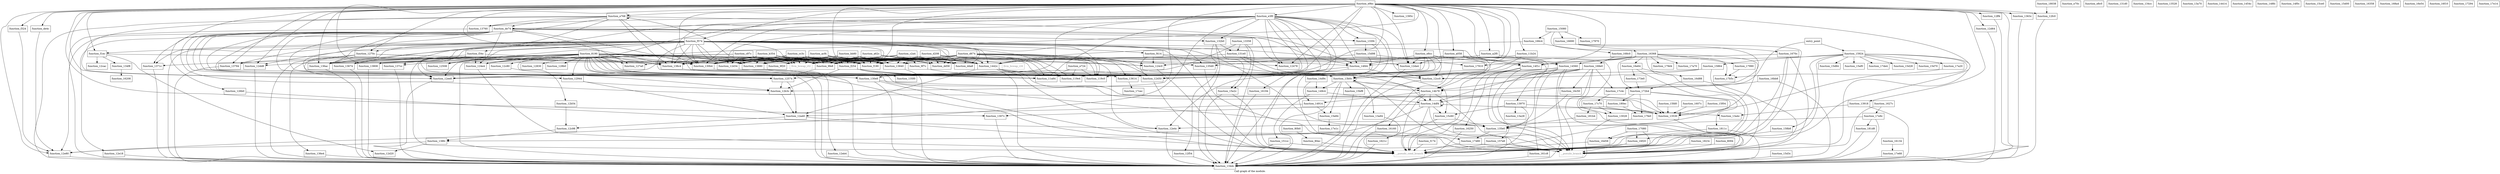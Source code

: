 digraph "Call graph of the module." {
  label="Call graph of the module.";
  node [shape=record];

  Node_function_9f20 [label="{function_9f20}"];
  Node_function_a2f0 [label="{function_a2f0}"];
  Node_function_9fe8 [label="{function_9fe8}"];
  Node_function_8190 [label="{function_8190}"];
  Node_function_a058 [label="{function_a058}"];
  Node_function_9f7c [label="{function_9f7c}"];
  Node_function_a62c [label="{function_a62c}"];
  Node_function_acf4 [label="{function_acf4}"];
  Node_function_b354 [label="{function_b354}"];
  Node_function_bb80 [label="{function_bb80}"];
  Node_function_dda8 [label="{function_dda8}"];
  Node_function_de4c [label="{function_de4c}"];
  Node_function_de74 [label="{function_de74}"];
  Node_function_e3f0 [label="{function_e3f0}"];
  Node_function_e70c [label="{function_e70c}"];
  Node_function_e724 [label="{function_e724}"];
  Node_function_e768 [label="{function_e768}"];
  Node_function_e8c0 [label="{function_e8c0}"];
  Node_function_e8cc [label="{function_e8cc}"];
  Node_function_e9bc [label="{function_e9bc}"];
  Node_function_f174 [label="{function_f174}"];
  Node_function_f1ec [label="{function_f1ec}"];
  Node_function_f254 [label="{function_f254}"];
  Node_function_f324 [label="{function_f324}"];
  Node_function_f34c [label="{function_f34c}"];
  Node_function_f414 [label="{function_f414}"];
  Node_function_12a40 [label="{function_12a40}"];
  Node_function_12b3c [label="{function_12b3c}"];
  Node_function_12b54 [label="{function_12b54}"];
  Node_function_12c80 [label="{function_12c80}"];
  Node_function_12c98 [label="{function_12c98}"];
  Node_function_12cac [label="{function_12cac}"];
  Node_function_12cc0 [label="{function_12cc0}"];
  Node_function_12d20 [label="{function_12d20}"];
  Node_function_12d34 [label="{function_12d34}"];
  Node_function_151cc [label="{function_151cc}"];
  Node_function_12d64 [label="{function_12d64}"];
  Node_function_12da4 [label="{function_12da4}"];
  Node_function_12dd8 [label="{function_12dd8}"];
  Node_function_12e18 [label="{function_12e18}"];
  Node_function_12e4c [label="{function_12e4c}"];
  Node_function_12e80 [label="{function_12e80}"];
  Node_function_12eb4 [label="{function_12eb4}"];
  Node_function_12ee8 [label="{function_12ee8}"];
  Node_function_12f54 [label="{function_12f54}"];
  Node_function_12fc0 [label="{function_12fc0}"];
  Node_function_12ff4 [label="{function_12ff4}"];
  Node_function_13028 [label="{function_13028}"];
  Node_function_1307c [label="{function_1307c}"];
  Node_function_130b4 [label="{function_130b4}"];
  Node_function_130e8 [label="{function_130e8}"];
  Node_function_131d0 [label="{function_131d0}"];
  Node_function_131e0 [label="{function_131e0}"];
  Node_function_132b0 [label="{function_132b0}"];
  Node_function_13358 [label="{function_13358}"];
  Node_function_133f4 [label="{function_133f4}"];
  Node_function_134cc [label="{function_134cc}"];
  Node_function_134dc [label="{function_134dc}"];
  Node_function_134f8 [label="{function_134f8}"];
  Node_function_13528 [label="{function_13528}"];
  Node_function_13530 [label="{function_13530}"];
  Node_function_135d0 [label="{function_135d0}"];
  Node_function_135e0 [label="{function_135e0}"];
  Node_function_135f0 [label="{function_135f0}"];
  Node_function_13614 [label="{function_13614}"];
  Node_function_1363c [label="{function_1363c}"];
  Node_function_13674 [label="{function_13674}"];
  Node_function_136ac [label="{function_136ac}"];
  Node_function_136e4 [label="{function_136e4}"];
  Node_function_1371c [label="{function_1371c}"];
  Node_function_13760 [label="{function_13760}"];
  Node_function_13794 [label="{function_13794}"];
  Node_function_137cc [label="{function_137cc}"];
  Node_function_13808 [label="{function_13808}"];
  Node_function_13840 [label="{function_13840}"];
  Node_function_13880 [label="{function_13880}"];
  Node_function_138c4 [label="{function_138c4}"];
  Node_function_138fc [label="{function_138fc}"];
  Node_function_13918 [label="{function_13918}"];
  Node_function_1395c [label="{function_1395c}"];
  Node_function_13970 [label="{function_13970}"];
  Node_function_13a28 [label="{function_13a28}"];
  Node_function_13a4c [label="{function_13a4c}"];
  Node_function_13a70 [label="{function_13a70}"];
  Node_function_13a94 [label="{function_13a94}"];
  Node_function_13b0c [label="{function_13b0c}"];
  Node_function_14414 [label="{function_14414}"];
  Node_function_1442c [label="{function_1442c}"];
  Node_function_1454c [label="{function_1454c}"];
  Node_function_14560 [label="{function_14560}"];
  Node_function_148fc [label="{function_148fc}"];
  Node_function_14914 [label="{function_14914}"];
  Node_function_149c4 [label="{function_149c4}"];
  Node_function_14b78 [label="{function_14b78}"];
  Node_function_14d9c [label="{function_14d9c}"];
  Node_function_14df4 [label="{function_14df4}"];
  Node_function_14f0c [label="{function_14f0c}"];
  Node_function_14f1c [label="{function_14f1c}"];
  Node_function_14fd4 [label="{function_14fd4}"];
  Node_function_15080 [label="{function_15080}"];
  Node_function_157e8 [label="{function_157e8}"];
  Node_function_15864 [label="{function_15864}"];
  Node_function_158b8 [label="{function_158b8}"];
  Node_function_15924 [label="{function_15924}"];
  Node_function_15bf8 [label="{function_15bf8}"];
  Node_function_15c60 [label="{function_15c60}"];
  Node_function_15ce0 [label="{function_15ce0}"];
  Node_function_15d00 [label="{function_15d00}"];
  Node_function_15d28 [label="{function_15d28}"];
  Node_function_15d3c [label="{function_15d3c}"];
  Node_function_15d70 [label="{function_15d70}"];
  Node_function_15d84 [label="{function_15d84}"];
  Node_function_15d98 [label="{function_15d98}"];
  Node_function_15e2c [label="{function_15e2c}"];
  Node_function_15e84 [label="{function_15e84}"];
  Node_function_15ef0 [label="{function_15ef0}"];
  Node_function_15f04 [label="{function_15f04}"];
  Node_function_15fd0 [label="{function_15fd0}"];
  Node_function_1607c [label="{function_1607c}"];
  Node_function_16134 [label="{function_16134}"];
  Node_function_16160 [label="{function_16160}"];
  Node_function_16194 [label="{function_16194}"];
  Node_function_161c8 [label="{function_161c8}"];
  Node_function_16208 [label="{function_16208}"];
  Node_function_1621c [label="{function_1621c}"];
  Node_function_16250 [label="{function_16250}"];
  Node_function_1627c [label="{function_1627c}"];
  Node_function_16358 [label="{function_16358}"];
  Node_function_16368 [label="{function_16368}"];
  Node_function_16690 [label="{function_16690}"];
  Node_function_166c4 [label="{function_166c4}"];
  Node_function_1670c [label="{function_1670c}"];
  Node_function_168a4 [label="{function_168a4}"];
  Node_function_168c0 [label="{function_168c0}"];
  Node_function_168e0 [label="{function_168e0}"];
  Node_function_16bb8 [label="{function_16bb8}"];
  Node_function_16c50 [label="{function_16c50}"];
  Node_function_16d58 [label="{function_16d58}"];
  Node_function_16d88 [label="{function_16d88}"];
  Node_function_16e54 [label="{function_16e54}"];
  Node_function_16e64 [label="{function_16e64}"];
  Node_function_16f10 [label="{function_16f10}"];
  Node_function_16f20 [label="{function_16f20}"];
  Node_function_17080 [label="{function_17080}"];
  Node_function_17294 [label="{function_17294}"];
  Node_function_172b4 [label="{function_172b4}"];
  Node_function_173e0 [label="{function_173e0}"];
  Node_function_17480 [label="{function_17480}"];
  Node_function_17910 [label="{function_17910}"];
  Node_function_17970 [label="{function_17970}"];
  Node_function_17990 [label="{function_17990}"];
  Node_function_179d4 [label="{function_179d4}"];
  Node_function_17a20 [label="{function_17a20}"];
  Node_function_17a70 [label="{function_17a70}"];
  Node_function_17b5c [label="{function_17b5c}"];
  Node_function_17c4c [label="{function_17c4c}"];
  Node_function_17c70 [label="{function_17c70}"];
  Node_function_17cec [label="{function_17cec}"];
  Node_function_17de4 [label="{function_17de4}"];
  Node_function_17e14 [label="{function_17e14}"];
  Node_function_17e1c [label="{function_17e1c}"];
  Node_function_17e68 [label="{function_17e68}"];
  Node_function_17e9c [label="{function_17e9c}"];
  Node_function_17fe0 [label="{function_17fe0}"];
  Node_function_18038 [label="{function_18038}"];
  Node_function_180ec [label="{function_180ec}"];
  Node_function_1811c [label="{function_1811c}"];
  Node_function_181b4 [label="{function_181b4}"];
  Node_function_181d8 [label="{function_181d8}"];
  Node_function_1823c [label="{function_1823c}"];
  Node_llvm_bswap_i32 [color="gray50", fontcolor="gray50", label="{llvm_bswap_i32}"];
  Node_llvm_bswap_i16 [color="gray50", fontcolor="gray50", label="{llvm_bswap_i16}"];
  Node_function_c2a4 [label="{function_c2a4}"];
  Node_function_f190 [label="{function_f190}"];
  Node_function_c97c [label="{function_c97c}"];
  Node_function_cc3c [label="{function_cc3c}"];
  Node_function_d208 [label="{function_d208}"];
  Node_function_d674 [label="{function_d674}"];
  Node_function_dd58 [label="{function_dd58}"];
  Node_function_f574 [label="{function_f574}"];
  Node_function_119c0 [label="{function_119c0}"];
  Node_function_119e4 [label="{function_119e4}"];
  Node_function_11a84 [label="{function_11a84}"];
  Node_function_11b24 [label="{function_11b24}"];
  Node_function_12450 [label="{function_12450}"];
  Node_function_12478 [label="{function_12478}"];
  Node_function_124c0 [label="{function_124c0}"];
  Node_function_124e4 [label="{function_124e4}"];
  Node_function_12508 [label="{function_12508}"];
  Node_function_12574 [label="{function_12574}"];
  Node_function_126b0 [label="{function_126b0}"];
  Node_function_1270c [label="{function_1270c}"];
  Node_function_127a0 [label="{function_127a0}"];
  Node_function_12830 [label="{function_12830}"];
  Node_function_128b0 [label="{function_128b0}"];
  Node_function_12944 [label="{function_12944}"];
  Node___pseudo_branch [color="gray50", fontcolor="gray50", label="{__pseudo_branch}"];
  Node___pseudo_cond_branch [color="gray50", fontcolor="gray50", label="{__pseudo_cond_branch}"];
  Node_function_8094 [label="{function_8094}"];
  Node_function_80b0 [label="{function_80b0}"];
  Node_function_80ec [label="{function_80ec}"];
  Node_entry_point [label="{entry_point}"];
  Node_function_a2f0 -> Node_function_1442c;
  Node_function_a2f0 -> Node_function_14560;
  Node_function_9fe8 -> Node_function_12574;
  Node_function_8190 -> Node_function_9f20;
  Node_function_8190 -> Node_function_9fe8;
  Node_function_8190 -> Node_function_12c80;
  Node_function_8190 -> Node_function_12d34;
  Node_function_8190 -> Node_function_12dd8;
  Node_function_8190 -> Node_function_12ee8;
  Node_function_8190 -> Node_function_130b4;
  Node_function_8190 -> Node_function_134dc;
  Node_function_8190 -> Node_function_13530;
  Node_function_8190 -> Node_function_135d0;
  Node_function_8190 -> Node_function_135e0;
  Node_function_8190 -> Node_function_136ac;
  Node_function_8190 -> Node_function_1371c;
  Node_function_8190 -> Node_function_13794;
  Node_function_8190 -> Node_function_13808;
  Node_function_8190 -> Node_function_13880;
  Node_function_8190 -> Node_function_138c4;
  Node_function_8190 -> Node_function_1442c;
  Node_function_8190 -> Node_function_14fd4;
  Node_function_8190 -> Node_llvm_bswap_i32;
  Node_function_8190 -> Node_function_f190;
  Node_function_8190 -> Node_function_119c0;
  Node_function_8190 -> Node_function_119e4;
  Node_function_8190 -> Node_function_11a84;
  Node_function_8190 -> Node_function_12450;
  Node_function_8190 -> Node_function_12478;
  Node_function_8190 -> Node_function_124e4;
  Node_function_8190 -> Node_function_12508;
  Node_function_8190 -> Node_function_12574;
  Node_function_8190 -> Node_function_127a0;
  Node_function_8190 -> Node_function_12830;
  Node_function_8190 -> Node_function_128b0;
  Node_function_8190 -> Node_function_12944;
  Node_function_8190 -> Node___pseudo_cond_branch;
  Node_function_a058 -> Node_function_12da4;
  Node_function_a058 -> Node_function_134dc;
  Node_function_a058 -> Node_function_1442c;
  Node_function_a058 -> Node_function_14b78;
  Node_function_a058 -> Node_function_14f1c;
  Node_function_a058 -> Node_llvm_bswap_i32;
  Node_function_a058 -> Node_function_124c0;
  Node_function_a058 -> Node___pseudo_branch;
  Node_function_a058 -> Node___pseudo_cond_branch;
  Node_function_9f7c -> Node_function_13614;
  Node_function_a62c -> Node_function_9fe8;
  Node_function_a62c -> Node_function_dda8;
  Node_function_a62c -> Node_function_f254;
  Node_function_a62c -> Node_function_12d34;
  Node_function_a62c -> Node_function_130b4;
  Node_function_a62c -> Node_function_13840;
  Node_function_a62c -> Node_function_13880;
  Node_function_a62c -> Node_function_138c4;
  Node_function_a62c -> Node_function_1442c;
  Node_function_a62c -> Node_llvm_bswap_i32;
  Node_function_a62c -> Node_function_f190;
  Node_function_a62c -> Node_function_dd58;
  Node_function_a62c -> Node_function_124c0;
  Node_function_acf4 -> Node_function_9fe8;
  Node_function_acf4 -> Node_function_dda8;
  Node_function_acf4 -> Node_function_f254;
  Node_function_acf4 -> Node_function_12d34;
  Node_function_acf4 -> Node_function_130b4;
  Node_function_acf4 -> Node_function_13840;
  Node_function_acf4 -> Node_function_13880;
  Node_function_acf4 -> Node_function_138c4;
  Node_function_acf4 -> Node_function_1442c;
  Node_function_acf4 -> Node_llvm_bswap_i32;
  Node_function_acf4 -> Node_function_f190;
  Node_function_acf4 -> Node_function_dd58;
  Node_function_b354 -> Node_function_9fe8;
  Node_function_b354 -> Node_function_dda8;
  Node_function_b354 -> Node_function_f254;
  Node_function_b354 -> Node_function_12d34;
  Node_function_b354 -> Node_function_12ee8;
  Node_function_b354 -> Node_function_130b4;
  Node_function_b354 -> Node_function_136ac;
  Node_function_b354 -> Node_function_137cc;
  Node_function_b354 -> Node_function_13840;
  Node_function_b354 -> Node_function_13880;
  Node_function_b354 -> Node_function_138c4;
  Node_function_b354 -> Node_function_13b0c;
  Node_function_b354 -> Node_function_1442c;
  Node_function_b354 -> Node_llvm_bswap_i32;
  Node_function_b354 -> Node_function_f190;
  Node_function_b354 -> Node_function_dd58;
  Node_function_bb80 -> Node_function_9fe8;
  Node_function_bb80 -> Node_function_9f7c;
  Node_function_bb80 -> Node_function_dda8;
  Node_function_bb80 -> Node_function_f254;
  Node_function_bb80 -> Node_function_12d34;
  Node_function_bb80 -> Node_function_130b4;
  Node_function_bb80 -> Node_function_13840;
  Node_function_bb80 -> Node_function_13880;
  Node_function_bb80 -> Node_function_138c4;
  Node_function_bb80 -> Node_function_1442c;
  Node_function_bb80 -> Node_llvm_bswap_i32;
  Node_function_bb80 -> Node_function_f190;
  Node_function_bb80 -> Node_function_dd58;
  Node_function_de4c -> Node_function_12e80;
  Node_function_de74 -> Node_function_12cc0;
  Node_function_de74 -> Node_function_12e18;
  Node_function_de74 -> Node_function_12e80;
  Node_function_de74 -> Node_function_130b4;
  Node_function_de74 -> Node_function_130e8;
  Node_function_de74 -> Node_function_132b0;
  Node_function_de74 -> Node_function_133f4;
  Node_function_de74 -> Node_function_13530;
  Node_function_de74 -> Node_function_14fd4;
  Node_function_de74 -> Node_function_119c0;
  Node_function_de74 -> Node_function_119e4;
  Node_function_de74 -> Node_function_11a84;
  Node_function_de74 -> Node_function_12450;
  Node_function_de74 -> Node_function_12478;
  Node_function_de74 -> Node_function_124e4;
  Node_function_de74 -> Node_function_12574;
  Node_function_de74 -> Node_function_126b0;
  Node_function_de74 -> Node_function_127a0;
  Node_function_de74 -> Node_function_12944;
  Node_function_e3f0 -> Node_function_de74;
  Node_function_e3f0 -> Node_function_12cc0;
  Node_function_e3f0 -> Node_function_12d34;
  Node_function_e3f0 -> Node_function_12da4;
  Node_function_e3f0 -> Node_function_12e4c;
  Node_function_e3f0 -> Node_function_12e80;
  Node_function_e3f0 -> Node_function_130b4;
  Node_function_e3f0 -> Node_function_130e8;
  Node_function_e3f0 -> Node_function_132b0;
  Node_function_e3f0 -> Node_function_133f4;
  Node_function_e3f0 -> Node_function_13674;
  Node_function_e3f0 -> Node_function_13760;
  Node_function_e3f0 -> Node_function_138c4;
  Node_function_e3f0 -> Node_function_13b0c;
  Node_function_e3f0 -> Node_function_14fd4;
  Node_function_e3f0 -> Node_function_119c0;
  Node_function_e3f0 -> Node_function_119e4;
  Node_function_e3f0 -> Node_function_11a84;
  Node_function_e3f0 -> Node_function_12450;
  Node_function_e3f0 -> Node_function_12478;
  Node_function_e3f0 -> Node_function_124e4;
  Node_function_e3f0 -> Node_function_12574;
  Node_function_e724 -> Node_function_119c0;
  Node_function_e724 -> Node_function_119e4;
  Node_function_e724 -> Node_function_11a84;
  Node_function_e768 -> Node_function_de74;
  Node_function_e768 -> Node_function_e768;
  Node_function_e768 -> Node_function_12ee8;
  Node_function_e768 -> Node_function_130b4;
  Node_function_e768 -> Node_function_134dc;
  Node_function_e768 -> Node_function_13674;
  Node_function_e768 -> Node_function_136ac;
  Node_function_e768 -> Node_function_13760;
  Node_function_e768 -> Node_function_13880;
  Node_function_e768 -> Node_function_138c4;
  Node_function_e768 -> Node_function_14fd4;
  Node_function_e8cc -> Node_function_12cc0;
  Node_function_e8cc -> Node_function_12da4;
  Node_function_e8cc -> Node_function_13028;
  Node_function_e8cc -> Node_function_14f1c;
  Node_function_e8cc -> Node_function_14fd4;
  Node_function_e8cc -> Node_function_119c0;
  Node_function_e8cc -> Node_function_119e4;
  Node_function_e8cc -> Node_function_11a84;
  Node_function_e9bc -> Node_function_a2f0;
  Node_function_e9bc -> Node_function_a058;
  Node_function_e9bc -> Node_function_de4c;
  Node_function_e9bc -> Node_function_e3f0;
  Node_function_e9bc -> Node_function_e768;
  Node_function_e9bc -> Node_function_e8cc;
  Node_function_e9bc -> Node_function_f1ec;
  Node_function_e9bc -> Node_function_f254;
  Node_function_e9bc -> Node_function_f324;
  Node_function_e9bc -> Node_function_12b3c;
  Node_function_e9bc -> Node_function_12d64;
  Node_function_e9bc -> Node_function_12da4;
  Node_function_e9bc -> Node_function_12dd8;
  Node_function_e9bc -> Node_function_12e80;
  Node_function_e9bc -> Node_function_12ee8;
  Node_function_e9bc -> Node_function_12fc0;
  Node_function_e9bc -> Node_function_12ff4;
  Node_function_e9bc -> Node_function_1307c;
  Node_function_e9bc -> Node_function_130b4;
  Node_function_e9bc -> Node_function_134dc;
  Node_function_e9bc -> Node_function_1363c;
  Node_function_e9bc -> Node_function_136ac;
  Node_function_e9bc -> Node_function_1371c;
  Node_function_e9bc -> Node_function_13794;
  Node_function_e9bc -> Node_function_13808;
  Node_function_e9bc -> Node_function_138c4;
  Node_function_e9bc -> Node_function_13918;
  Node_function_e9bc -> Node_function_1395c;
  Node_function_e9bc -> Node_function_13970;
  Node_function_e9bc -> Node_function_14f1c;
  Node_function_e9bc -> Node_function_14fd4;
  Node_function_e9bc -> Node_function_f190;
  Node_function_e9bc -> Node_function_f574;
  Node_function_e9bc -> Node_function_119c0;
  Node_function_e9bc -> Node_function_119e4;
  Node_function_e9bc -> Node_function_11a84;
  Node_function_e9bc -> Node_function_11b24;
  Node_function_e9bc -> Node_function_12450;
  Node_function_e9bc -> Node_function_12478;
  Node_function_e9bc -> Node_function_124e4;
  Node_function_e9bc -> Node_function_1270c;
  Node_function_e9bc -> Node___pseudo_cond_branch;
  Node_function_f174 -> Node___pseudo_cond_branch;
  Node_function_f1ec -> Node_function_12cac;
  Node_function_f1ec -> Node_function_12d20;
  Node_function_f1ec -> Node_function_12d34;
  Node_function_f1ec -> Node_function_134f8;
  Node_function_f254 -> Node_function_12b3c;
  Node_function_f254 -> Node_function_135f0;
  Node_function_f254 -> Node_function_119c0;
  Node_function_f254 -> Node_function_119e4;
  Node_function_f254 -> Node_function_11a84;
  Node_function_f254 -> Node_function_12450;
  Node_function_f324 -> Node_function_12e80;
  Node_function_f34c -> Node_function_12ee8;
  Node_function_f34c -> Node_function_136ac;
  Node_function_f34c -> Node_function_138c4;
  Node_function_f34c -> Node_function_124e4;
  Node_function_f34c -> Node___pseudo_cond_branch;
  Node_function_f414 -> Node_function_13b0c;
  Node_function_f414 -> Node_function_14560;
  Node_function_f414 -> Node_function_12450;
  Node_function_f414 -> Node_function_124c0;
  Node_function_12a40 -> Node_function_12c98;
  Node_function_12a40 -> Node___pseudo_cond_branch;
  Node_function_12b3c -> Node_function_12a40;
  Node_function_12b54 -> Node_function_12c98;
  Node_function_12c80 -> Node_function_12b54;
  Node_function_12c98 -> Node_function_138fc;
  Node_function_12cc0 -> Node_function_134dc;
  Node_function_12d34 -> Node_function_12eb4;
  Node_function_151cc -> Node_function_134dc;
  Node_function_151cc -> Node___pseudo_branch;
  Node_function_12d64 -> Node_function_134dc;
  Node_function_12da4 -> Node_function_134dc;
  Node_function_12dd8 -> Node_function_134dc;
  Node_function_12e18 -> Node_function_134dc;
  Node_function_12e4c -> Node_function_134dc;
  Node_function_12e80 -> Node_function_134dc;
  Node_function_12eb4 -> Node_function_134dc;
  Node_function_12ee8 -> Node_function_134dc;
  Node_function_12f54 -> Node_function_134dc;
  Node_function_12fc0 -> Node_function_134dc;
  Node_function_12ff4 -> Node_function_134dc;
  Node_function_13028 -> Node_function_134dc;
  Node_function_1307c -> Node_function_134dc;
  Node_function_130b4 -> Node_function_134dc;
  Node_function_130e8 -> Node_function_134dc;
  Node_function_130e8 -> Node_function_14b78;
  Node_function_130e8 -> Node___pseudo_branch;
  Node_function_131e0 -> Node_function_13b0c;
  Node_function_131e0 -> Node_function_1442c;
  Node_function_131e0 -> Node_function_14b78;
  Node_function_132b0 -> Node_function_12f54;
  Node_function_132b0 -> Node_function_131e0;
  Node_function_132b0 -> Node_function_134dc;
  Node_function_132b0 -> Node_function_15e2c;
  Node_function_13358 -> Node_function_12ee8;
  Node_function_13358 -> Node_function_131e0;
  Node_function_13358 -> Node_function_134dc;
  Node_function_13358 -> Node_function_15e2c;
  Node_function_133f4 -> Node_function_15d98;
  Node_function_133f4 -> Node___pseudo_branch;
  Node_function_134f8 -> Node_function_16208;
  Node_function_13530 -> Node___pseudo_branch;
  Node_function_135d0 -> Node_function_17480;
  Node_function_135e0 -> Node_function_17480;
  Node_function_13614 -> Node_function_17cec;
  Node_function_1363c -> Node_function_134dc;
  Node_function_13674 -> Node_function_134dc;
  Node_function_136ac -> Node_function_134dc;
  Node_function_136e4 -> Node_function_134dc;
  Node_function_1371c -> Node_function_134dc;
  Node_function_13760 -> Node_function_134dc;
  Node_function_13794 -> Node_function_134dc;
  Node_function_137cc -> Node_function_134dc;
  Node_function_13808 -> Node_function_134dc;
  Node_function_13840 -> Node_function_134dc;
  Node_function_13880 -> Node_function_134dc;
  Node_function_138c4 -> Node_function_134dc;
  Node_function_138fc -> Node_function_12d20;
  Node_function_138fc -> Node_function_12e80;
  Node_function_13918 -> Node_function_134dc;
  Node_function_13918 -> Node_function_13a4c;
  Node_function_13970 -> Node_function_134dc;
  Node_function_13970 -> Node_function_13a28;
  Node_function_13970 -> Node_function_13a4c;
  Node_function_13970 -> Node_function_15c60;
  Node_function_13a94 -> Node___pseudo_cond_branch;
  Node_function_13b0c -> Node_function_134dc;
  Node_function_13b0c -> Node_function_13a94;
  Node_function_13b0c -> Node_function_13b0c;
  Node_function_13b0c -> Node_function_149c4;
  Node_function_13b0c -> Node_function_14b78;
  Node_function_13b0c -> Node_function_14df4;
  Node_function_13b0c -> Node_function_15bf8;
  Node_function_13b0c -> Node_function_15e84;
  Node_function_13b0c -> Node___pseudo_branch;
  Node_function_1442c -> Node_function_12a40;
  Node_function_1442c -> Node_function_134dc;
  Node_function_1442c -> Node_function_13530;
  Node_function_1442c -> Node_function_13b0c;
  Node_function_1442c -> Node___pseudo_branch;
  Node_function_14560 -> Node_function_134dc;
  Node_function_14560 -> Node_function_135e0;
  Node_function_14560 -> Node_function_13b0c;
  Node_function_14560 -> Node_function_14b78;
  Node_function_14560 -> Node_function_14df4;
  Node_function_14560 -> Node_function_161c8;
  Node_function_14560 -> Node___pseudo_branch;
  Node_function_14914 -> Node_function_12a40;
  Node_function_14914 -> Node_function_15e84;
  Node_function_149c4 -> Node_function_151cc;
  Node_function_149c4 -> Node_function_14df4;
  Node_function_14b78 -> Node_function_14914;
  Node_function_14b78 -> Node_function_14df4;
  Node_function_14b78 -> Node_function_16160;
  Node_function_14b78 -> Node___pseudo_branch;
  Node_function_14b78 -> Node___pseudo_cond_branch;
  Node_function_14d9c -> Node_function_14914;
  Node_function_14d9c -> Node_function_149c4;
  Node_function_14df4 -> Node_function_1307c;
  Node_function_14df4 -> Node_function_13530;
  Node_function_14df4 -> Node_function_138fc;
  Node_function_14df4 -> Node_function_14df4;
  Node_function_14df4 -> Node_function_15c60;
  Node_function_14df4 -> Node___pseudo_branch;
  Node_function_14df4 -> Node___pseudo_cond_branch;
  Node_function_14f1c -> Node_function_157e8;
  Node_function_14f1c -> Node_function_16250;
  Node_function_14f1c -> Node___pseudo_branch;
  Node_function_14f1c -> Node___pseudo_cond_branch;
  Node_function_14fd4 -> Node_function_15c60;
  Node_function_14fd4 -> Node_function_16194;
  Node_function_14fd4 -> Node___pseudo_cond_branch;
  Node_function_15080 -> Node_function_16368;
  Node_function_15080 -> Node_function_16690;
  Node_function_15080 -> Node_function_166c4;
  Node_function_15080 -> Node_function_17970;
  Node_function_157e8 -> Node___pseudo_branch;
  Node_function_157e8 -> Node___pseudo_cond_branch;
  Node_function_15864 -> Node_function_12cc0;
  Node_function_15864 -> Node_function_12ee8;
  Node_function_15864 -> Node___pseudo_cond_branch;
  Node_function_158b8 -> Node___pseudo_cond_branch;
  Node_function_15924 -> Node_function_13530;
  Node_function_15924 -> Node_function_14f1c;
  Node_function_15924 -> Node_function_15864;
  Node_function_15924 -> Node_function_158b8;
  Node_function_15924 -> Node_function_15d28;
  Node_function_15924 -> Node_function_15d70;
  Node_function_15924 -> Node_function_15d84;
  Node_function_15924 -> Node_function_15ef0;
  Node_function_15924 -> Node_function_17a20;
  Node_function_15924 -> Node_function_17de4;
  Node_function_15924 -> Node___pseudo_branch;
  Node_function_15924 -> Node___pseudo_cond_branch;
  Node_function_15bf8 -> Node_function_134dc;
  Node_function_15c60 -> Node_function_135e0;
  Node_function_15c60 -> Node_function_1621c;
  Node_function_15d3c -> Node_function_134dc;
  Node_function_15d98 -> Node_function_134dc;
  Node_function_15d98 -> Node_function_135d0;
  Node_function_15d98 -> Node_function_17910;
  Node_function_15e2c -> Node_function_134dc;
  Node_function_15e2c -> Node___pseudo_cond_branch;
  Node_function_15e84 -> Node_function_17e1c;
  Node_function_15f04 -> Node_function_13530;
  Node_function_15fd0 -> Node_function_13530;
  Node_function_1607c -> Node_function_13530;
  Node_function_16134 -> Node_function_17e68;
  Node_function_16160 -> Node_function_134dc;
  Node_function_16194 -> Node_function_134dc;
  Node_function_161c8 -> Node_function_134dc;
  Node_function_1621c -> Node_function_134dc;
  Node_function_16250 -> Node_function_134dc;
  Node_function_1627c -> Node_function_17e9c;
  Node_function_1627c -> Node___pseudo_branch;
  Node_function_16368 -> Node_function_13530;
  Node_function_16368 -> Node_function_13b0c;
  Node_function_16368 -> Node_function_14560;
  Node_function_16368 -> Node_function_16d88;
  Node_function_16368 -> Node_function_16e64;
  Node_function_16368 -> Node_function_172b4;
  Node_function_16368 -> Node_function_17910;
  Node_function_16368 -> Node_function_17990;
  Node_function_16368 -> Node_function_179d4;
  Node_function_16368 -> Node_function_17a70;
  Node_function_16368 -> Node_function_17b5c;
  Node_function_16690 -> Node_function_14b78;
  Node_function_16690 -> Node_function_1670c;
  Node_function_16690 -> Node___pseudo_cond_branch;
  Node_function_166c4 -> Node_function_1442c;
  Node_function_166c4 -> Node_function_168c0;
  Node_function_1670c -> Node_function_130b4;
  Node_function_1670c -> Node_function_16f20;
  Node_function_1670c -> Node___pseudo_branch;
  Node_function_1670c -> Node___pseudo_cond_branch;
  Node_function_168c0 -> Node_function_168e0;
  Node_function_168e0 -> Node_function_12cc0;
  Node_function_168e0 -> Node_function_12ee8;
  Node_function_168e0 -> Node_function_134dc;
  Node_function_168e0 -> Node_function_13b0c;
  Node_function_168e0 -> Node_function_14b78;
  Node_function_168e0 -> Node_function_16c50;
  Node_function_168e0 -> Node_function_17c4c;
  Node_function_168e0 -> Node___pseudo_branch;
  Node_function_16bb8 -> Node_function_134dc;
  Node_function_16bb8 -> Node_function_17c4c;
  Node_function_16c50 -> Node_function_135e0;
  Node_function_16d58 -> Node___pseudo_cond_branch;
  Node_function_16d88 -> Node_function_172b4;
  Node_function_16d88 -> Node___pseudo_branch;
  Node_function_16e64 -> Node_function_173e0;
  Node_function_16e64 -> Node___pseudo_branch;
  Node_function_16e64 -> Node___pseudo_cond_branch;
  Node_function_16f20 -> Node___pseudo_branch;
  Node_function_16f20 -> Node___pseudo_cond_branch;
  Node_function_17080 -> Node_function_16d58;
  Node_function_17080 -> Node_function_16f20;
  Node_function_17080 -> Node___pseudo_branch;
  Node_function_172b4 -> Node_function_17fe0;
  Node_function_172b4 -> Node_function_180ec;
  Node_function_172b4 -> Node_function_1811c;
  Node_function_172b4 -> Node___pseudo_cond_branch;
  Node_function_173e0 -> Node_function_172b4;
  Node_function_17480 -> Node___pseudo_branch;
  Node_function_17480 -> Node___pseudo_cond_branch;
  Node_function_17990 -> Node_function_17b5c;
  Node_function_17a20 -> Node_function_17b5c;
  Node_function_17c4c -> Node_function_17c70;
  Node_function_17c70 -> Node_function_13028;
  Node_function_17c70 -> Node_function_13530;
  Node_function_17c70 -> Node_function_181b4;
  Node_function_17e68 -> Node_function_134dc;
  Node_function_17e9c -> Node_function_134dc;
  Node_function_17e9c -> Node_function_135e0;
  Node_function_17e9c -> Node_function_181d8;
  Node_function_17fe0 -> Node_function_12e4c;
  Node_function_18038 -> Node_function_12fc0;
  Node_function_180ec -> Node_function_17fe0;
  Node_function_1811c -> Node_function_134dc;
  Node_function_1811c -> Node_function_16d58;
  Node_function_181b4 -> Node_function_135e0;
  Node_function_181d8 -> Node_function_134dc;
  Node_function_1823c -> Node___pseudo_branch;
  Node_function_c2a4 -> Node_function_9fe8;
  Node_function_c2a4 -> Node_function_9f7c;
  Node_function_c2a4 -> Node_function_dda8;
  Node_function_c2a4 -> Node_function_12d34;
  Node_function_c2a4 -> Node_function_130b4;
  Node_function_c2a4 -> Node_function_13840;
  Node_function_c2a4 -> Node_function_13880;
  Node_function_c2a4 -> Node_function_138c4;
  Node_function_c2a4 -> Node_function_1442c;
  Node_function_c2a4 -> Node_llvm_bswap_i32;
  Node_function_c2a4 -> Node_llvm_bswap_i16;
  Node_function_c2a4 -> Node_function_f190;
  Node_function_c2a4 -> Node_function_dd58;
  Node_function_c97c -> Node_function_9fe8;
  Node_function_c97c -> Node_function_f254;
  Node_function_c97c -> Node_function_12d34;
  Node_function_c97c -> Node_function_13674;
  Node_function_c97c -> Node_function_136ac;
  Node_function_c97c -> Node_function_13808;
  Node_function_c97c -> Node_function_138c4;
  Node_function_c97c -> Node_function_1442c;
  Node_function_c97c -> Node_llvm_bswap_i32;
  Node_function_c97c -> Node_function_f190;
  Node_function_cc3c -> Node_function_9fe8;
  Node_function_cc3c -> Node_function_dda8;
  Node_function_cc3c -> Node_function_f254;
  Node_function_cc3c -> Node_function_12d34;
  Node_function_cc3c -> Node_function_130b4;
  Node_function_cc3c -> Node_function_13840;
  Node_function_cc3c -> Node_function_13880;
  Node_function_cc3c -> Node_function_138c4;
  Node_function_cc3c -> Node_function_1442c;
  Node_function_cc3c -> Node_llvm_bswap_i32;
  Node_function_cc3c -> Node_function_f190;
  Node_function_cc3c -> Node_function_dd58;
  Node_function_d208 -> Node_function_9fe8;
  Node_function_d208 -> Node_function_dda8;
  Node_function_d208 -> Node_function_12d34;
  Node_function_d208 -> Node_function_130b4;
  Node_function_d208 -> Node_function_13840;
  Node_function_d208 -> Node_function_13880;
  Node_function_d208 -> Node_function_138c4;
  Node_function_d208 -> Node_function_1442c;
  Node_function_d208 -> Node_llvm_bswap_i32;
  Node_function_d208 -> Node_function_f190;
  Node_function_d208 -> Node_function_dd58;
  Node_function_d208 -> Node_function_119c0;
  Node_function_d208 -> Node_function_11a84;
  Node_function_d208 -> Node_function_124c0;
  Node_function_d674 -> Node_function_9f20;
  Node_function_d674 -> Node_function_9fe8;
  Node_function_d674 -> Node_function_dda8;
  Node_function_d674 -> Node_function_f254;
  Node_function_d674 -> Node_function_12cc0;
  Node_function_d674 -> Node_function_12d34;
  Node_function_d674 -> Node_function_12e4c;
  Node_function_d674 -> Node_function_130b4;
  Node_function_d674 -> Node_function_13614;
  Node_function_d674 -> Node_function_13840;
  Node_function_d674 -> Node_function_13880;
  Node_function_d674 -> Node_function_138c4;
  Node_function_d674 -> Node_function_1442c;
  Node_function_d674 -> Node_function_f190;
  Node_function_d674 -> Node_function_dd58;
  Node_function_d674 -> Node_function_119c0;
  Node_function_d674 -> Node_function_119e4;
  Node_function_d674 -> Node_function_11a84;
  Node_function_d674 -> Node_function_12450;
  Node_function_d674 -> Node_function_124c0;
  Node_function_d674 -> Node_function_127a0;
  Node_function_f574 -> Node_function_dda8;
  Node_function_f574 -> Node_function_f1ec;
  Node_function_f574 -> Node_function_f34c;
  Node_function_f574 -> Node_function_f414;
  Node_function_f574 -> Node_function_12b3c;
  Node_function_f574 -> Node_function_12d34;
  Node_function_f574 -> Node_function_12da4;
  Node_function_f574 -> Node_function_12dd8;
  Node_function_f574 -> Node_function_12ee8;
  Node_function_f574 -> Node_function_130b4;
  Node_function_f574 -> Node_function_134dc;
  Node_function_f574 -> Node_function_135d0;
  Node_function_f574 -> Node_function_135e0;
  Node_function_f574 -> Node_function_136ac;
  Node_function_f574 -> Node_function_1371c;
  Node_function_f574 -> Node_function_13794;
  Node_function_f574 -> Node_function_137cc;
  Node_function_f574 -> Node_function_13808;
  Node_function_f574 -> Node_function_13840;
  Node_function_f574 -> Node_function_13880;
  Node_function_f574 -> Node_function_138c4;
  Node_function_f574 -> Node_function_1442c;
  Node_function_f574 -> Node_function_14f1c;
  Node_function_f574 -> Node_llvm_bswap_i32;
  Node_function_f574 -> Node_function_f190;
  Node_function_f574 -> Node_function_dd58;
  Node_function_f574 -> Node_function_119c0;
  Node_function_f574 -> Node_function_119e4;
  Node_function_f574 -> Node_function_11a84;
  Node_function_f574 -> Node_function_12508;
  Node_function_f574 -> Node_function_1270c;
  Node_function_f574 -> Node___pseudo_cond_branch;
  Node_function_11b24 -> Node_function_13b0c;
  Node_function_11b24 -> Node_function_124c0;
  Node_function_12450 -> Node___pseudo_cond_branch;
  Node_function_124c0 -> Node___pseudo_cond_branch;
  Node_function_124e4 -> Node___pseudo_cond_branch;
  Node_function_12574 -> Node_function_12a40;
  Node_function_12574 -> Node_function_12b3c;
  Node_function_126b0 -> Node_function_12e4c;
  Node_function_1270c -> Node_function_130b4;
  Node_function_1270c -> Node_function_134dc;
  Node_function_1270c -> Node_function_136ac;
  Node_function_1270c -> Node_function_136e4;
  Node_function_1270c -> Node_function_138c4;
  Node_function_12944 -> Node_function_12a40;
  Node_function_12944 -> Node_function_12b3c;
  Node_function_8094 -> Node___pseudo_branch;
  Node_function_80b0 -> Node_function_80ec;
  Node_function_80ec -> Node___pseudo_cond_branch;
  Node_entry_point -> Node_function_14df4;
  Node_entry_point -> Node_function_15924;
}
